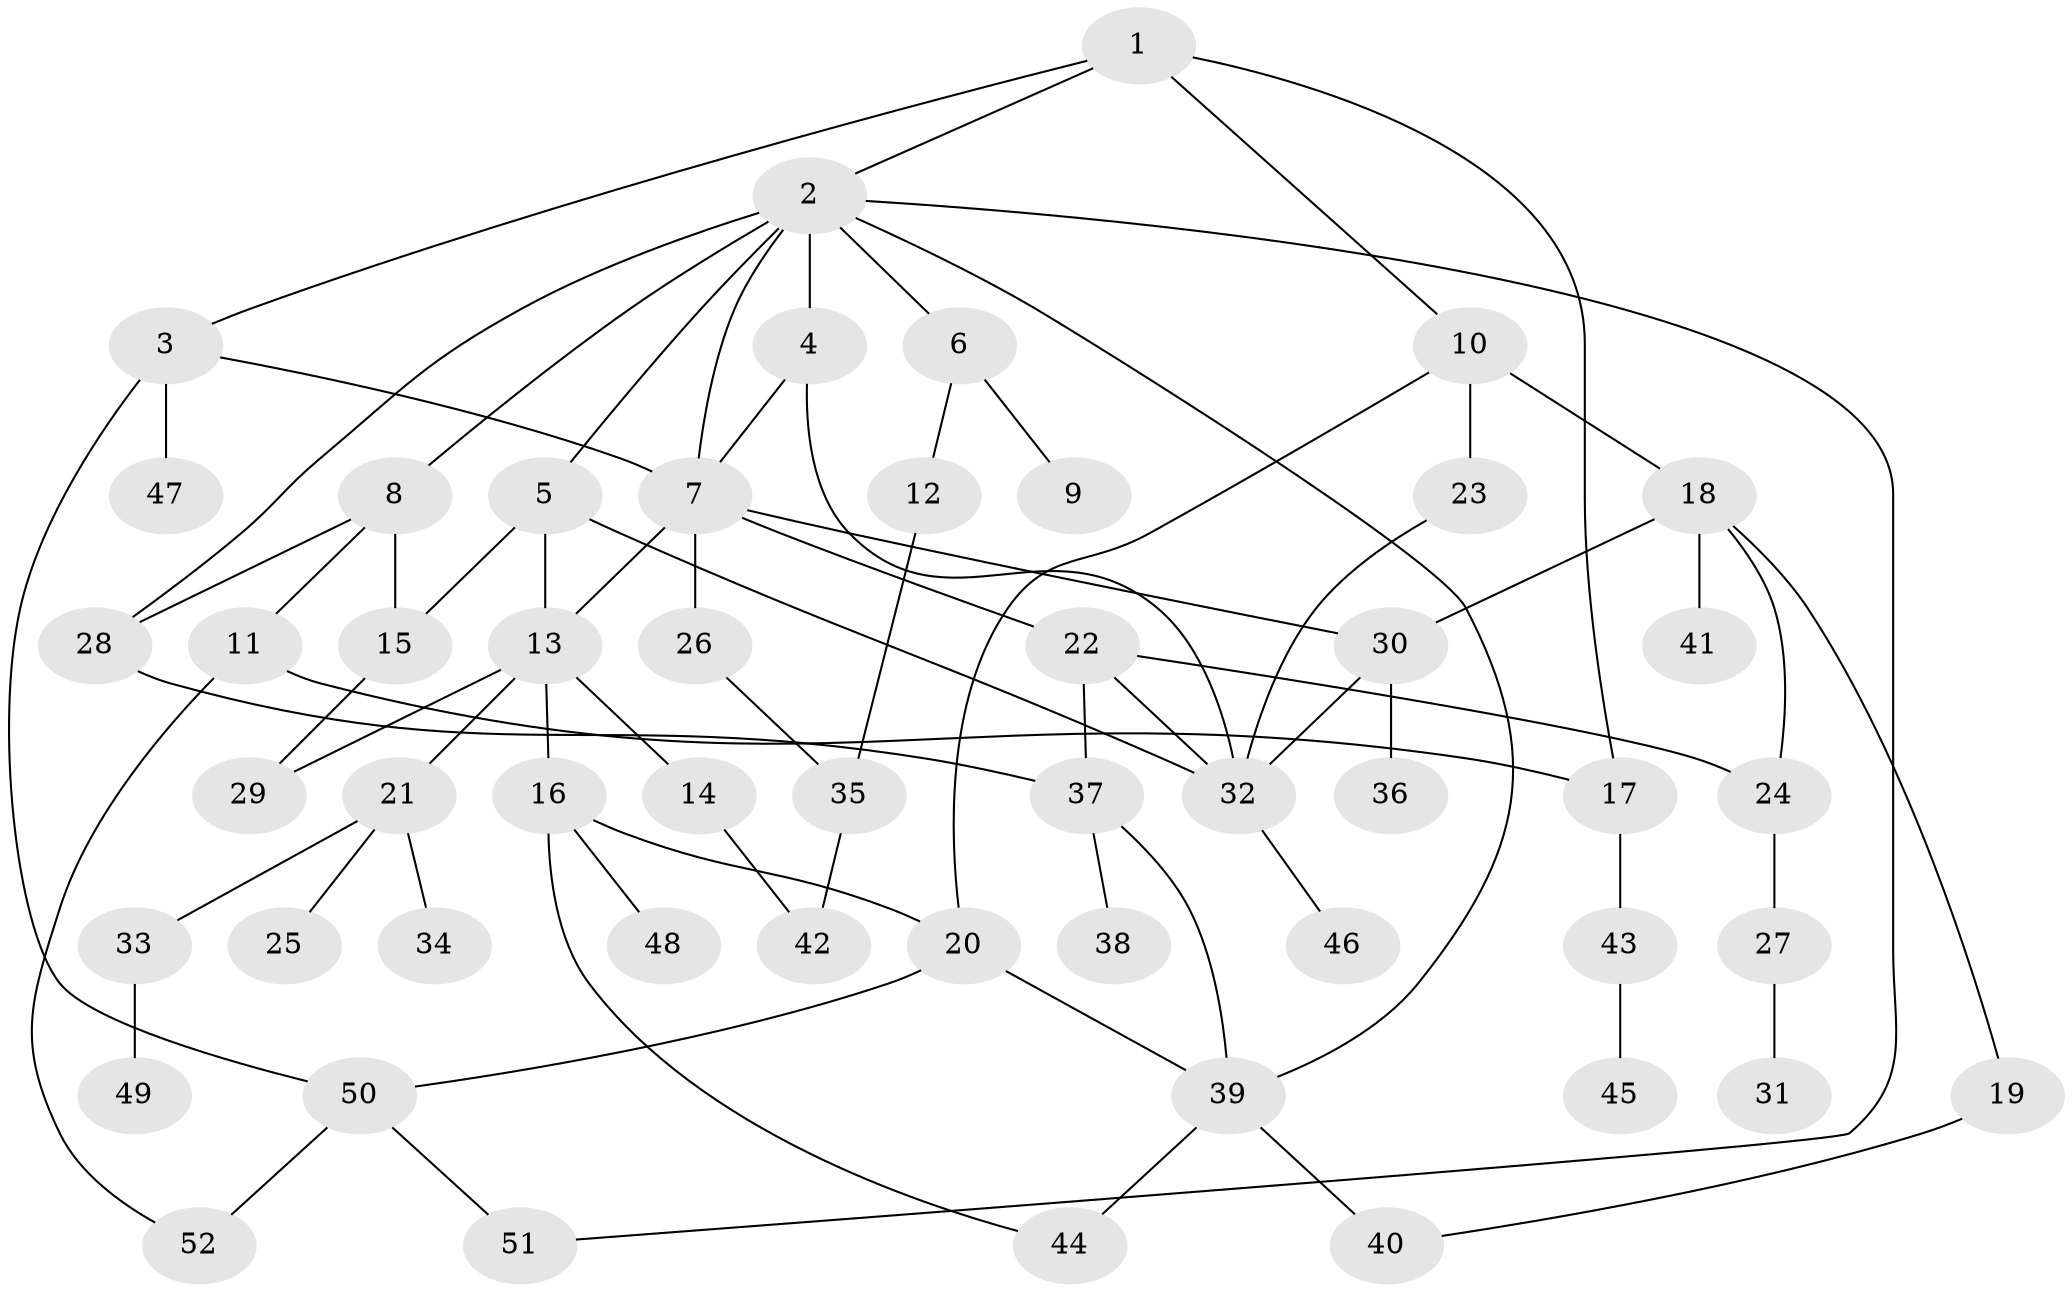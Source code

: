 // coarse degree distribution, {4: 0.1875, 8: 0.0625, 7: 0.0625, 6: 0.0625, 2: 0.1875, 3: 0.1875, 1: 0.25}
// Generated by graph-tools (version 1.1) at 2025/48/03/04/25 22:48:47]
// undirected, 52 vertices, 75 edges
graph export_dot {
  node [color=gray90,style=filled];
  1;
  2;
  3;
  4;
  5;
  6;
  7;
  8;
  9;
  10;
  11;
  12;
  13;
  14;
  15;
  16;
  17;
  18;
  19;
  20;
  21;
  22;
  23;
  24;
  25;
  26;
  27;
  28;
  29;
  30;
  31;
  32;
  33;
  34;
  35;
  36;
  37;
  38;
  39;
  40;
  41;
  42;
  43;
  44;
  45;
  46;
  47;
  48;
  49;
  50;
  51;
  52;
  1 -- 2;
  1 -- 3;
  1 -- 10;
  1 -- 17;
  2 -- 4;
  2 -- 5;
  2 -- 6;
  2 -- 8;
  2 -- 51;
  2 -- 7;
  2 -- 39;
  2 -- 28;
  3 -- 47;
  3 -- 50;
  3 -- 7;
  4 -- 7;
  4 -- 32;
  5 -- 13;
  5 -- 15;
  5 -- 32;
  6 -- 9;
  6 -- 12;
  7 -- 22;
  7 -- 26;
  7 -- 13;
  7 -- 30;
  8 -- 11;
  8 -- 28;
  8 -- 15;
  10 -- 18;
  10 -- 20;
  10 -- 23;
  11 -- 17;
  11 -- 52;
  12 -- 35;
  13 -- 14;
  13 -- 16;
  13 -- 21;
  13 -- 29;
  14 -- 42;
  15 -- 29;
  16 -- 44;
  16 -- 48;
  16 -- 20;
  17 -- 43;
  18 -- 19;
  18 -- 24;
  18 -- 30;
  18 -- 41;
  19 -- 40;
  20 -- 39;
  20 -- 50;
  21 -- 25;
  21 -- 33;
  21 -- 34;
  22 -- 24;
  22 -- 37;
  22 -- 32;
  23 -- 32;
  24 -- 27;
  26 -- 35;
  27 -- 31;
  28 -- 37;
  30 -- 36;
  30 -- 32;
  32 -- 46;
  33 -- 49;
  35 -- 42;
  37 -- 38;
  37 -- 39;
  39 -- 40;
  39 -- 44;
  43 -- 45;
  50 -- 52;
  50 -- 51;
}
